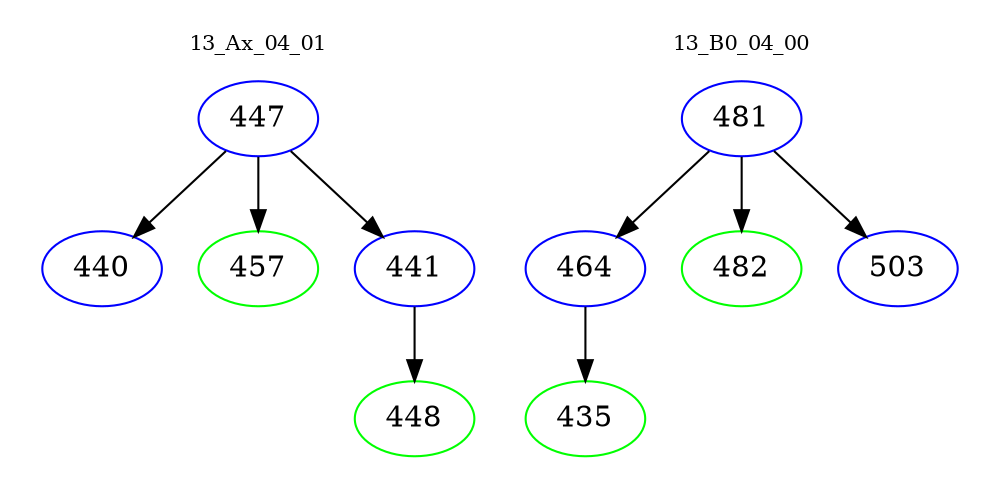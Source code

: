 digraph{
subgraph cluster_0 {
color = white
label = "13_Ax_04_01";
fontsize=10;
T0_447 [label="447", color="blue"]
T0_447 -> T0_440 [color="black"]
T0_440 [label="440", color="blue"]
T0_447 -> T0_457 [color="black"]
T0_457 [label="457", color="green"]
T0_447 -> T0_441 [color="black"]
T0_441 [label="441", color="blue"]
T0_441 -> T0_448 [color="black"]
T0_448 [label="448", color="green"]
}
subgraph cluster_1 {
color = white
label = "13_B0_04_00";
fontsize=10;
T1_481 [label="481", color="blue"]
T1_481 -> T1_464 [color="black"]
T1_464 [label="464", color="blue"]
T1_464 -> T1_435 [color="black"]
T1_435 [label="435", color="green"]
T1_481 -> T1_482 [color="black"]
T1_482 [label="482", color="green"]
T1_481 -> T1_503 [color="black"]
T1_503 [label="503", color="blue"]
}
}
